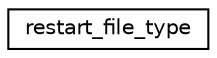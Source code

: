 digraph "Graphical Class Hierarchy"
{
 // INTERACTIVE_SVG=YES
 // LATEX_PDF_SIZE
  edge [fontname="Helvetica",fontsize="10",labelfontname="Helvetica",labelfontsize="10"];
  node [fontname="Helvetica",fontsize="10",shape=record];
  rankdir="LR";
  Node0 [label="restart_file_type",height=0.2,width=0.4,color="black", fillcolor="white", style="filled",URL="$structfms__io__mod_1_1restart__file__type.html",tooltip=" "];
}
